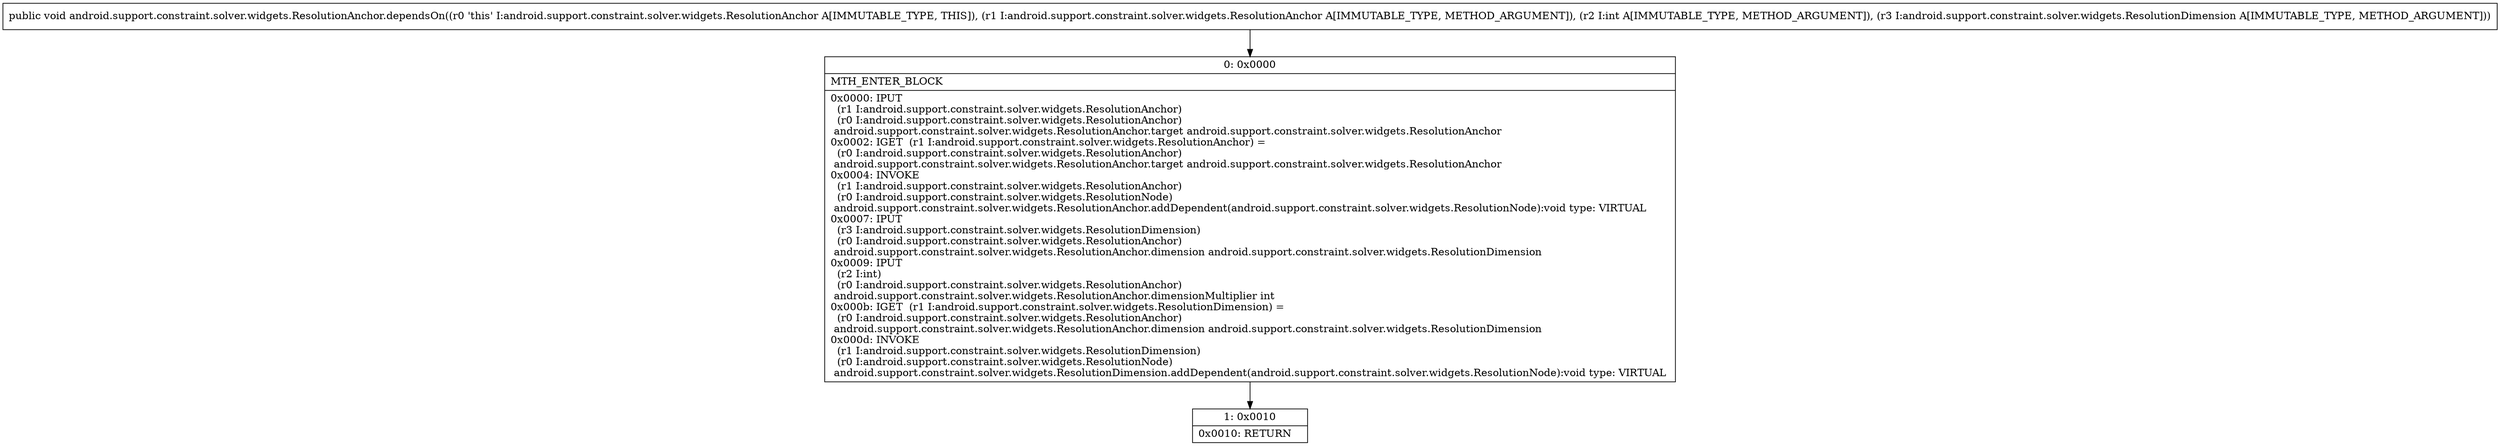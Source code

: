 digraph "CFG forandroid.support.constraint.solver.widgets.ResolutionAnchor.dependsOn(Landroid\/support\/constraint\/solver\/widgets\/ResolutionAnchor;ILandroid\/support\/constraint\/solver\/widgets\/ResolutionDimension;)V" {
Node_0 [shape=record,label="{0\:\ 0x0000|MTH_ENTER_BLOCK\l|0x0000: IPUT  \l  (r1 I:android.support.constraint.solver.widgets.ResolutionAnchor)\l  (r0 I:android.support.constraint.solver.widgets.ResolutionAnchor)\l android.support.constraint.solver.widgets.ResolutionAnchor.target android.support.constraint.solver.widgets.ResolutionAnchor \l0x0002: IGET  (r1 I:android.support.constraint.solver.widgets.ResolutionAnchor) = \l  (r0 I:android.support.constraint.solver.widgets.ResolutionAnchor)\l android.support.constraint.solver.widgets.ResolutionAnchor.target android.support.constraint.solver.widgets.ResolutionAnchor \l0x0004: INVOKE  \l  (r1 I:android.support.constraint.solver.widgets.ResolutionAnchor)\l  (r0 I:android.support.constraint.solver.widgets.ResolutionNode)\l android.support.constraint.solver.widgets.ResolutionAnchor.addDependent(android.support.constraint.solver.widgets.ResolutionNode):void type: VIRTUAL \l0x0007: IPUT  \l  (r3 I:android.support.constraint.solver.widgets.ResolutionDimension)\l  (r0 I:android.support.constraint.solver.widgets.ResolutionAnchor)\l android.support.constraint.solver.widgets.ResolutionAnchor.dimension android.support.constraint.solver.widgets.ResolutionDimension \l0x0009: IPUT  \l  (r2 I:int)\l  (r0 I:android.support.constraint.solver.widgets.ResolutionAnchor)\l android.support.constraint.solver.widgets.ResolutionAnchor.dimensionMultiplier int \l0x000b: IGET  (r1 I:android.support.constraint.solver.widgets.ResolutionDimension) = \l  (r0 I:android.support.constraint.solver.widgets.ResolutionAnchor)\l android.support.constraint.solver.widgets.ResolutionAnchor.dimension android.support.constraint.solver.widgets.ResolutionDimension \l0x000d: INVOKE  \l  (r1 I:android.support.constraint.solver.widgets.ResolutionDimension)\l  (r0 I:android.support.constraint.solver.widgets.ResolutionNode)\l android.support.constraint.solver.widgets.ResolutionDimension.addDependent(android.support.constraint.solver.widgets.ResolutionNode):void type: VIRTUAL \l}"];
Node_1 [shape=record,label="{1\:\ 0x0010|0x0010: RETURN   \l}"];
MethodNode[shape=record,label="{public void android.support.constraint.solver.widgets.ResolutionAnchor.dependsOn((r0 'this' I:android.support.constraint.solver.widgets.ResolutionAnchor A[IMMUTABLE_TYPE, THIS]), (r1 I:android.support.constraint.solver.widgets.ResolutionAnchor A[IMMUTABLE_TYPE, METHOD_ARGUMENT]), (r2 I:int A[IMMUTABLE_TYPE, METHOD_ARGUMENT]), (r3 I:android.support.constraint.solver.widgets.ResolutionDimension A[IMMUTABLE_TYPE, METHOD_ARGUMENT])) }"];
MethodNode -> Node_0;
Node_0 -> Node_1;
}

